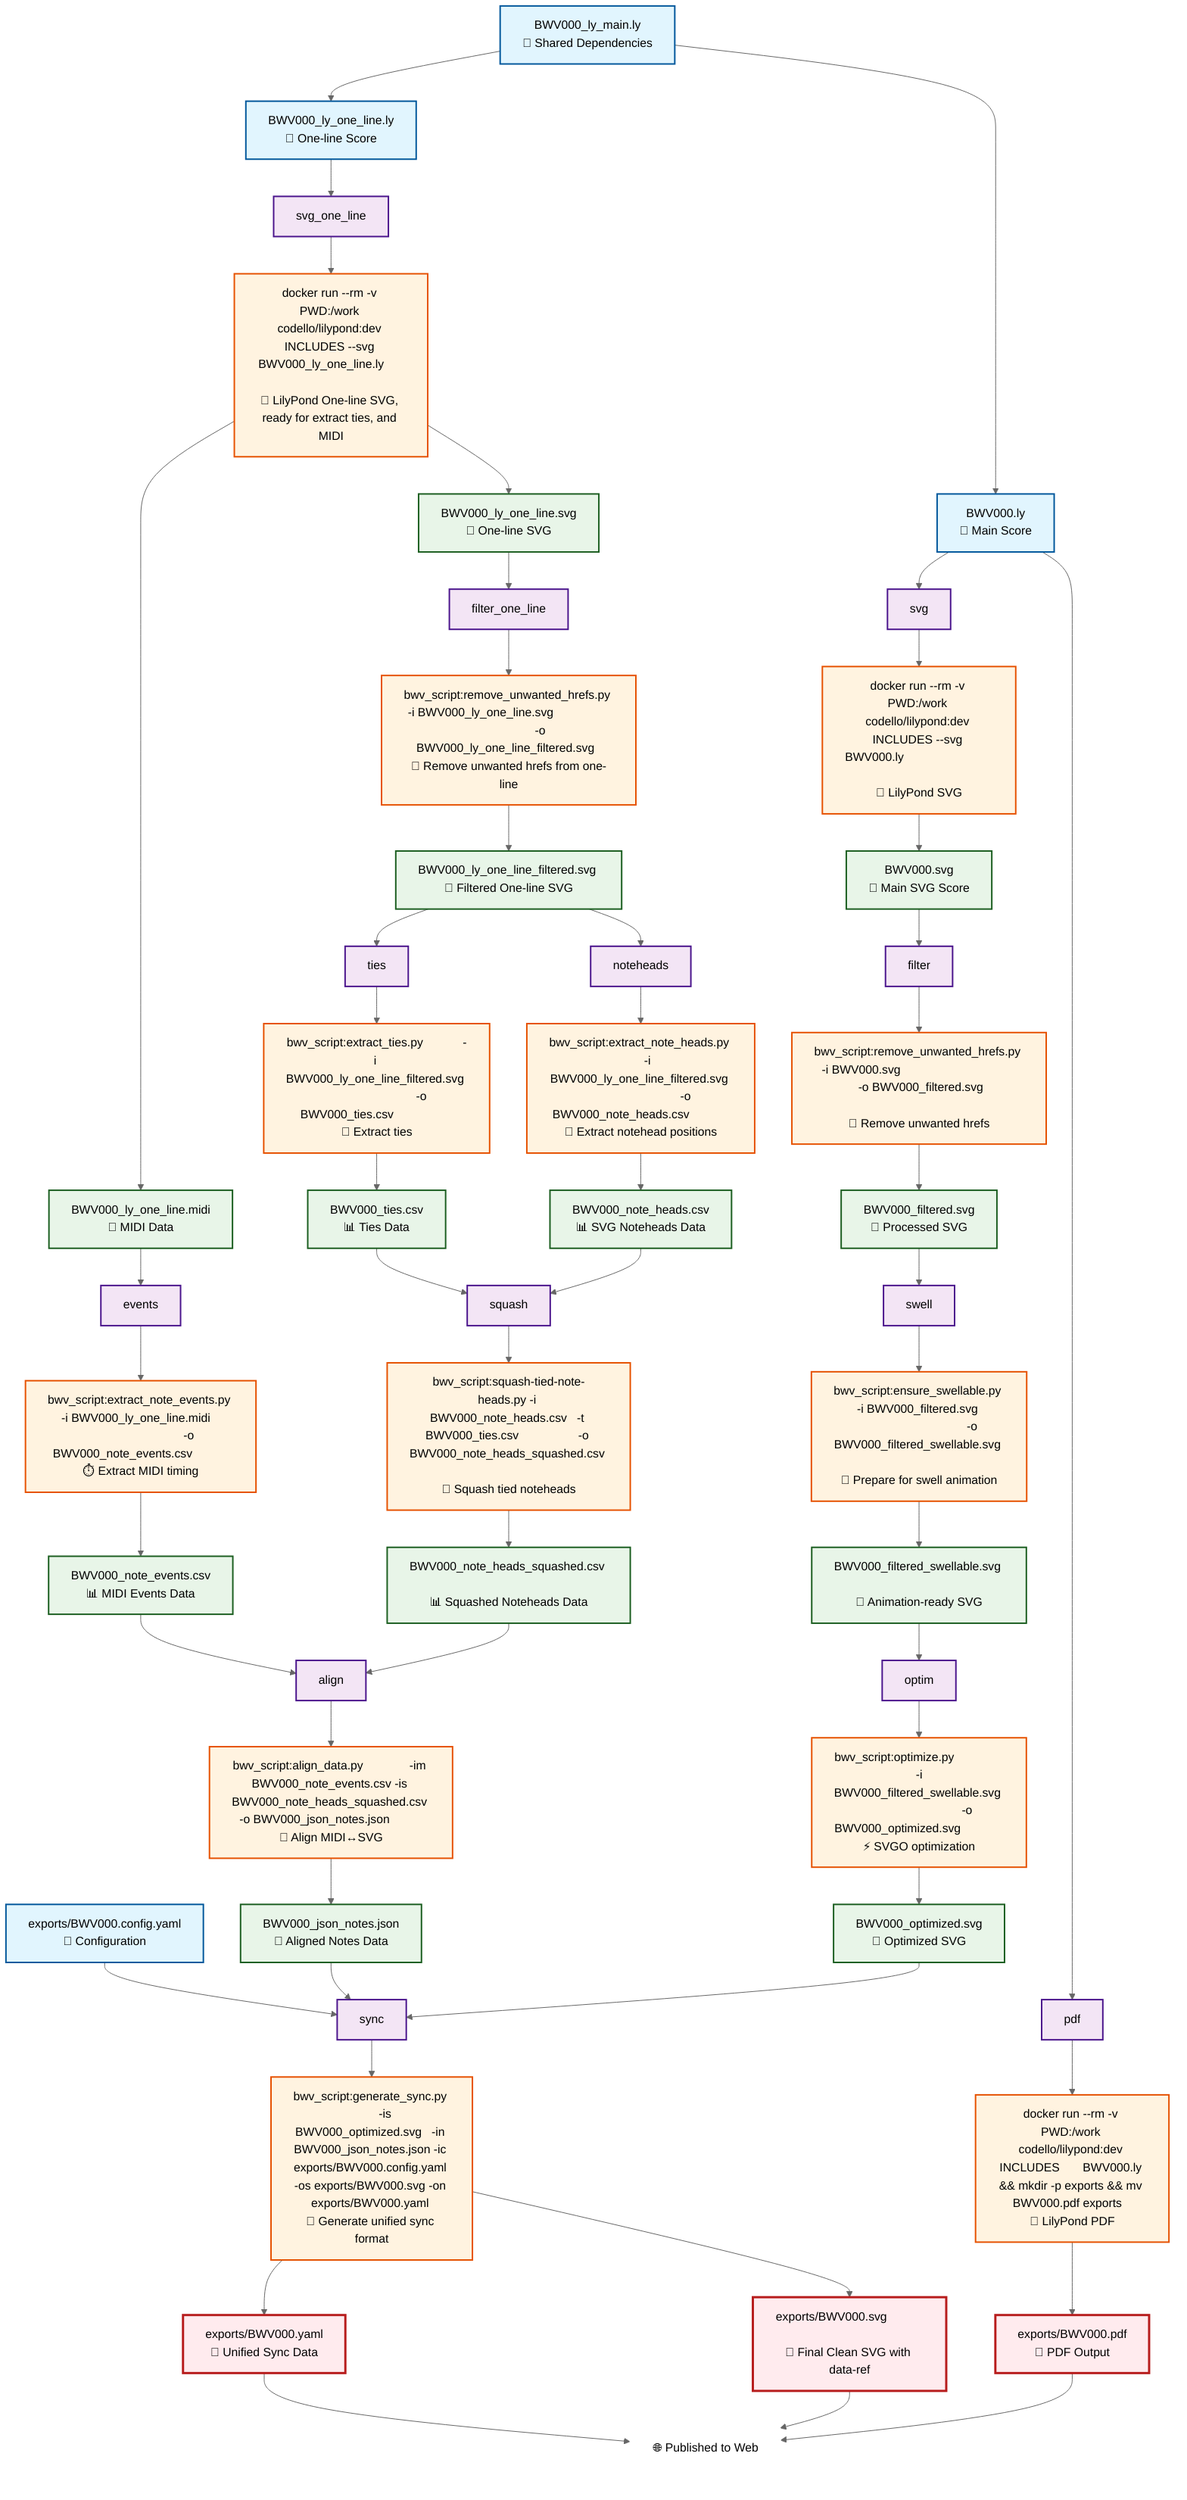 %%{init: {'theme':'neutral'}}%%
graph TD

%% python tasks_mermaid_generator.py -i tasks.mmd -o tasks_generated.py

%% ============================================================================
%% INPUT NODES
%% ============================================================================
I1[BWV000.ly<br/>📄 Main Score]
I2[BWV000_ly_one_line.ly<br/>📄 One-line Score]
I3[BWV000_ly_main.ly<br/>📄 Shared Dependencies]
I4[exports/BWV000.config.yaml<br/>📄 Configuration]

%% ============================================================================
%% TASK NODES
%% ============================================================================
T1[pdf]
T2[svg]
T3[svg_one_line]
T4[filter]
T5[swell]
T6[optim]
T7[noteheads]
T8[events]
T9[align]
T0[ties]
T11[squash]
T12[filter_one_line]
T13[sync]

%% ============================================================================
%% RUNNABLE NODES
%% ============================================================================
R1[docker run --rm -v PWD:/work codello/lilypond:dev INCLUDES       BWV000.ly && mkdir -p exports && mv BWV000.pdf exports   <br/>🐳 LilyPond PDF]
R2[docker run --rm -v PWD:/work codello/lilypond:dev INCLUDES --svg BWV000.ly                                                <br/>🐳 LilyPond SVG]
R3[docker run --rm -v PWD:/work codello/lilypond:dev INCLUDES --svg BWV000_ly_one_line.ly                                    <br/>🐳 LilyPond One-line SVG, ready for extract ties, and MIDI]
R4[bwv_script:remove_unwanted_hrefs.py   -i BWV000.svg                                                  -o BWV000_filtered.svg              <br/>🔗 Remove unwanted hrefs]
R5[bwv_script:ensure_swellable.py        -i BWV000_filtered.svg                                         -o BWV000_filtered_swellable.svg    <br/>🎯 Prepare for swell animation]
R6[bwv_script:optimize.py                -i BWV000_filtered_swellable.svg                               -o BWV000_optimized.svg             <br/>⚡ SVGO optimization]
R8[bwv_script:extract_note_events.py     -i BWV000_ly_one_line.midi                                     -o BWV000_note_events.csv           <br/>⏱️ Extract MIDI timing]
R7[bwv_script:extract_note_heads.py      -i BWV000_ly_one_line_filtered.svg                             -o BWV000_note_heads.csv            <br/>📍 Extract notehead positions]
R0[bwv_script:extract_ties.py            -i BWV000_ly_one_line_filtered.svg                             -o BWV000_ties.csv                  <br/>🔗 Extract ties]
R11[bwv_script:squash-tied-note-heads.py -i BWV000_note_heads.csv   -t BWV000_ties.csv                  -o BWV000_note_heads_squashed.csv   <br/>🎵 Squash tied noteheads]
R9[bwv_script:align_data.py              -im BWV000_note_events.csv -is BWV000_note_heads_squashed.csv  -o BWV000_json_notes.json           <br/>🎯 Align MIDI↔SVG]
R12[bwv_script:remove_unwanted_hrefs.py  -i BWV000_ly_one_line.svg                                      -o BWV000_ly_one_line_filtered.svg  <br/>🔗 Remove unwanted hrefs from one-line]
R13[bwv_script:generate_sync.py          -is BWV000_optimized.svg   -in BWV000_json_notes.json -ic exports/BWV000.config.yaml -os exports/BWV000.svg -on exports/BWV000.yaml <br/>🎵 Generate unified sync format]

%% ============================================================================
%% OUTPUT NODES
%% ============================================================================
O2[BWV000.svg                       <br/>🎼 Main SVG Score]
O3[BWV000_ly_one_line.svg           <br/>🎼 One-line SVG]
O4[BWV000_ly_one_line.midi          <br/>🎵 MIDI Data]
O5[BWV000_filtered.svg              <br/>🔄 Processed SVG]
O6[BWV000_filtered_swellable.svg    <br/>🎯 Animation-ready SVG]
O7[BWV000_note_heads.csv            <br/>📊 SVG Noteheads Data]
O8[BWV000_note_events.csv           <br/>📊 MIDI Events Data]
O9[BWV000_ties.csv                  <br/>📊 Ties Data]
O10[BWV000_note_heads_squashed.csv  <br/>📊 Squashed Noteheads Data]
O11[BWV000_ly_one_line_filtered.svg <br/>🔄 Filtered One-line SVG]
O12[BWV000_optimized.svg            <br/>🎨 Optimized SVG]
O13[BWV000_json_notes.json          <br/>🎵 Aligned Notes Data]

%% ============================================================================
%% EXPORT NODES
%% ============================================================================
E3[exports/BWV000.pdf               <br/>📑 PDF Output]
E1[exports/BWV000.svg               <br/>🎨 Final Clean SVG with data-ref]
E2[exports/BWV000.yaml              <br/>🎵 Unified Sync Data]

%% ============================================================================
%% DEPENDENCY RELATIONSHIPS
%% ============================================================================
%% Shared dependencies
I3 --> I1
I3 --> I2

%% Input to task relationships
I1 --> T1
I1 --> T2
I2 --> T3

%% Task to runnable relationships
T1 --> R1
T2 --> R2
T3 --> R3
T4 --> R4
T5 --> R5
T6 --> R6
T7 --> R7
T8 --> R8
T9 --> R9
T0 --> R0
T11 --> R11
T12 --> R12
T13 --> R13

%% Runnable to output relationships
R2 --> O2
R3 --> O3
R3 --> O4
R0 --> O9
R7 --> O7
R8 --> O8
R11 --> O10
R12 --> O11
R6 --> O12
R9 --> O13

%% SVG processing chain (main)
O2 --> T4
R4 --> O5
O5 --> T5
R5 --> O6
O6 --> T6

%% SVG processing chain (one-line)
O3 --> T12

%% Data extraction parallel branches (now from filtered one-line)
O11 --> T7
O11 --> T0
O4 --> T8

%% Squash tied noteheads step
O7 --> T11
O9 --> T11

%% Final data alignment (now uses squashed noteheads)
O10 --> T9
O8 --> T9

%% Sync generation step (final unification)
O12 --> T13
O13 --> T13
I4 --> T13

%% Final export
R1 --> E3
R13 --> E1
R13 --> E2

%% ============================================================================
%% STYLING
%% ============================================================================
classDef input fill:#e1f5fe,stroke:#01579b,stroke-width:2px
classDef task fill:#f3e5f5,stroke:#4a148c,stroke-width:2px
classDef output fill:#e8f5e8,stroke:#1b5e20,stroke-width:2px
classDef runnable fill:#fff3e0,stroke:#e65100,stroke-width:2px
classDef export fill:#ffebee,stroke:#b71c1c,stroke-width:3px

class I1,I2,I3,I4 input
class T1,T2,T3,T4,T5,T6,T7,T8,T9,T0,T10,T11,T12,T13 task
class O2,O3,O4,O5,O6,O7,O8,O9,O10,O11,O12,O13 output
class R1,R2,R3,R4,R5,R6,R7,R8,R9,R0,R11,R12,R13 runnable
class E3,E1,E2 export

%% ============================================================================
%% BOTTOM ALIGNMENT HACK
%% ============================================================================
T10["🌐 Published to Web"]
style T10 fill:#ffffff,stroke:#ffffff

E1 --> T10
E2 --> T10
E3 --> T10